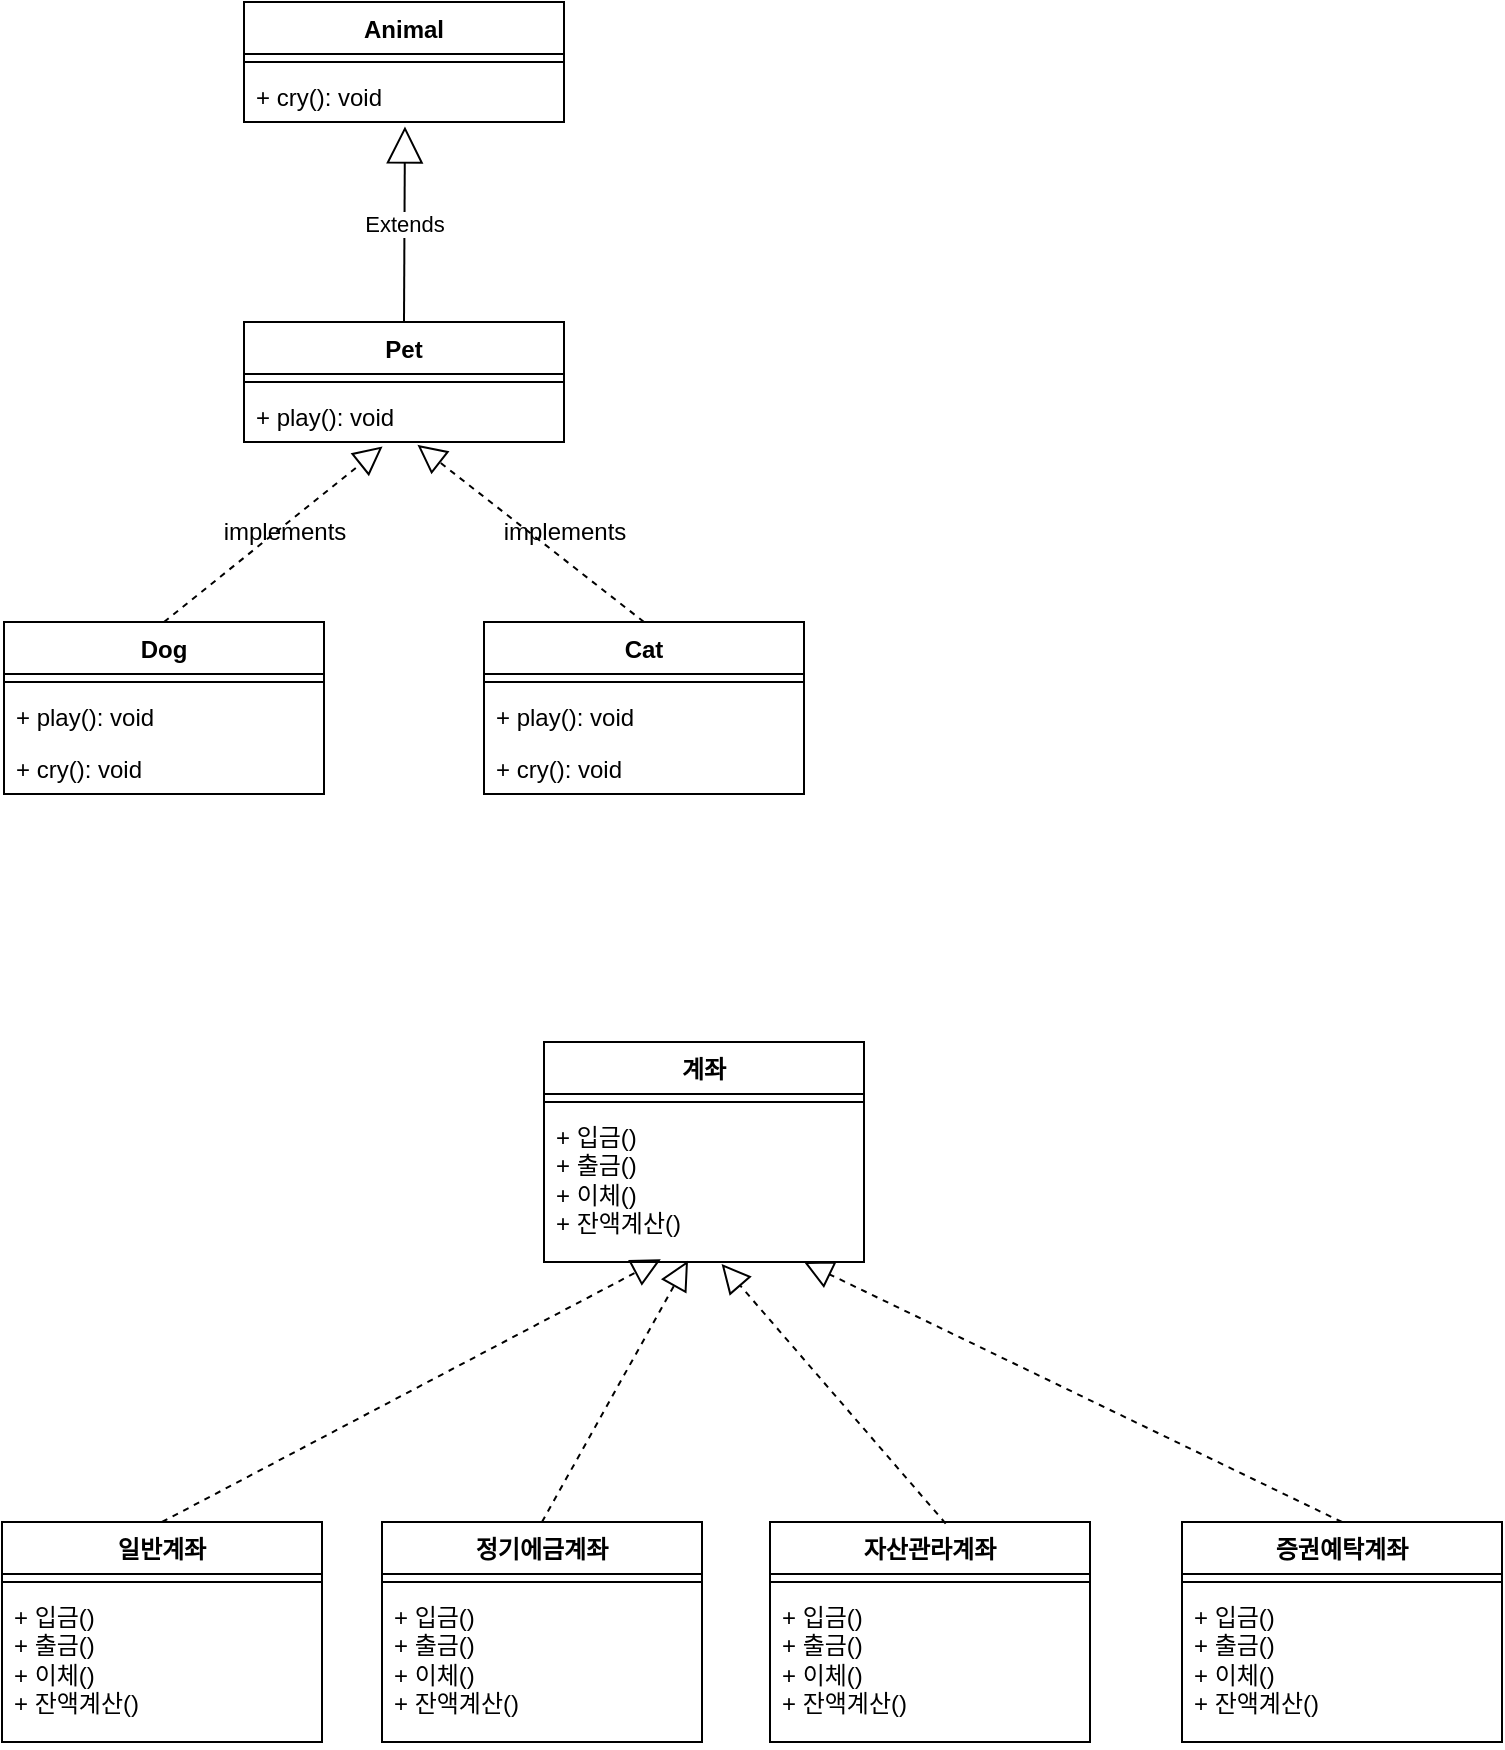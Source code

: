 <mxfile version="24.8.6">
  <diagram name="페이지-1" id="jAI4dI-ZTAgebUXCJw0U">
    <mxGraphModel dx="1050" dy="557" grid="1" gridSize="10" guides="1" tooltips="1" connect="1" arrows="1" fold="1" page="1" pageScale="1" pageWidth="827" pageHeight="1169" math="0" shadow="0">
      <root>
        <mxCell id="0" />
        <mxCell id="1" parent="0" />
        <mxCell id="ml8SPF0dZcdv0EQpDE8X-1" value="Animal" style="swimlane;fontStyle=1;align=center;verticalAlign=top;childLayout=stackLayout;horizontal=1;startSize=26;horizontalStack=0;resizeParent=1;resizeParentMax=0;resizeLast=0;collapsible=1;marginBottom=0;whiteSpace=wrap;html=1;" vertex="1" parent="1">
          <mxGeometry x="160" y="50" width="160" height="60" as="geometry" />
        </mxCell>
        <mxCell id="ml8SPF0dZcdv0EQpDE8X-3" value="" style="line;strokeWidth=1;fillColor=none;align=left;verticalAlign=middle;spacingTop=-1;spacingLeft=3;spacingRight=3;rotatable=0;labelPosition=right;points=[];portConstraint=eastwest;strokeColor=inherit;" vertex="1" parent="ml8SPF0dZcdv0EQpDE8X-1">
          <mxGeometry y="26" width="160" height="8" as="geometry" />
        </mxCell>
        <mxCell id="ml8SPF0dZcdv0EQpDE8X-4" value="+ cry(): void" style="text;strokeColor=none;fillColor=none;align=left;verticalAlign=top;spacingLeft=4;spacingRight=4;overflow=hidden;rotatable=0;points=[[0,0.5],[1,0.5]];portConstraint=eastwest;whiteSpace=wrap;html=1;" vertex="1" parent="ml8SPF0dZcdv0EQpDE8X-1">
          <mxGeometry y="34" width="160" height="26" as="geometry" />
        </mxCell>
        <mxCell id="ml8SPF0dZcdv0EQpDE8X-5" value="Pet" style="swimlane;fontStyle=1;align=center;verticalAlign=top;childLayout=stackLayout;horizontal=1;startSize=26;horizontalStack=0;resizeParent=1;resizeParentMax=0;resizeLast=0;collapsible=1;marginBottom=0;whiteSpace=wrap;html=1;" vertex="1" parent="1">
          <mxGeometry x="160" y="210" width="160" height="60" as="geometry" />
        </mxCell>
        <mxCell id="ml8SPF0dZcdv0EQpDE8X-6" value="" style="line;strokeWidth=1;fillColor=none;align=left;verticalAlign=middle;spacingTop=-1;spacingLeft=3;spacingRight=3;rotatable=0;labelPosition=right;points=[];portConstraint=eastwest;strokeColor=inherit;" vertex="1" parent="ml8SPF0dZcdv0EQpDE8X-5">
          <mxGeometry y="26" width="160" height="8" as="geometry" />
        </mxCell>
        <mxCell id="ml8SPF0dZcdv0EQpDE8X-7" value="+ play(): void" style="text;strokeColor=none;fillColor=none;align=left;verticalAlign=top;spacingLeft=4;spacingRight=4;overflow=hidden;rotatable=0;points=[[0,0.5],[1,0.5]];portConstraint=eastwest;whiteSpace=wrap;html=1;" vertex="1" parent="ml8SPF0dZcdv0EQpDE8X-5">
          <mxGeometry y="34" width="160" height="26" as="geometry" />
        </mxCell>
        <mxCell id="ml8SPF0dZcdv0EQpDE8X-11" value="Cat" style="swimlane;fontStyle=1;align=center;verticalAlign=top;childLayout=stackLayout;horizontal=1;startSize=26;horizontalStack=0;resizeParent=1;resizeParentMax=0;resizeLast=0;collapsible=1;marginBottom=0;whiteSpace=wrap;html=1;" vertex="1" parent="1">
          <mxGeometry x="280" y="360" width="160" height="86" as="geometry" />
        </mxCell>
        <mxCell id="ml8SPF0dZcdv0EQpDE8X-13" value="" style="line;strokeWidth=1;fillColor=none;align=left;verticalAlign=middle;spacingTop=-1;spacingLeft=3;spacingRight=3;rotatable=0;labelPosition=right;points=[];portConstraint=eastwest;strokeColor=inherit;" vertex="1" parent="ml8SPF0dZcdv0EQpDE8X-11">
          <mxGeometry y="26" width="160" height="8" as="geometry" />
        </mxCell>
        <mxCell id="ml8SPF0dZcdv0EQpDE8X-14" value="+ play(): void" style="text;strokeColor=none;fillColor=none;align=left;verticalAlign=top;spacingLeft=4;spacingRight=4;overflow=hidden;rotatable=0;points=[[0,0.5],[1,0.5]];portConstraint=eastwest;whiteSpace=wrap;html=1;" vertex="1" parent="ml8SPF0dZcdv0EQpDE8X-11">
          <mxGeometry y="34" width="160" height="26" as="geometry" />
        </mxCell>
        <mxCell id="ml8SPF0dZcdv0EQpDE8X-12" value="+ cry(): void" style="text;strokeColor=none;fillColor=none;align=left;verticalAlign=top;spacingLeft=4;spacingRight=4;overflow=hidden;rotatable=0;points=[[0,0.5],[1,0.5]];portConstraint=eastwest;whiteSpace=wrap;html=1;" vertex="1" parent="ml8SPF0dZcdv0EQpDE8X-11">
          <mxGeometry y="60" width="160" height="26" as="geometry" />
        </mxCell>
        <mxCell id="ml8SPF0dZcdv0EQpDE8X-15" value="Dog" style="swimlane;fontStyle=1;align=center;verticalAlign=top;childLayout=stackLayout;horizontal=1;startSize=26;horizontalStack=0;resizeParent=1;resizeParentMax=0;resizeLast=0;collapsible=1;marginBottom=0;whiteSpace=wrap;html=1;" vertex="1" parent="1">
          <mxGeometry x="40" y="360" width="160" height="86" as="geometry" />
        </mxCell>
        <mxCell id="ml8SPF0dZcdv0EQpDE8X-17" value="" style="line;strokeWidth=1;fillColor=none;align=left;verticalAlign=middle;spacingTop=-1;spacingLeft=3;spacingRight=3;rotatable=0;labelPosition=right;points=[];portConstraint=eastwest;strokeColor=inherit;" vertex="1" parent="ml8SPF0dZcdv0EQpDE8X-15">
          <mxGeometry y="26" width="160" height="8" as="geometry" />
        </mxCell>
        <mxCell id="ml8SPF0dZcdv0EQpDE8X-18" value="+ play(): void" style="text;strokeColor=none;fillColor=none;align=left;verticalAlign=top;spacingLeft=4;spacingRight=4;overflow=hidden;rotatable=0;points=[[0,0.5],[1,0.5]];portConstraint=eastwest;whiteSpace=wrap;html=1;" vertex="1" parent="ml8SPF0dZcdv0EQpDE8X-15">
          <mxGeometry y="34" width="160" height="26" as="geometry" />
        </mxCell>
        <mxCell id="ml8SPF0dZcdv0EQpDE8X-16" value="+ cry(): void" style="text;strokeColor=none;fillColor=none;align=left;verticalAlign=top;spacingLeft=4;spacingRight=4;overflow=hidden;rotatable=0;points=[[0,0.5],[1,0.5]];portConstraint=eastwest;whiteSpace=wrap;html=1;" vertex="1" parent="ml8SPF0dZcdv0EQpDE8X-15">
          <mxGeometry y="60" width="160" height="26" as="geometry" />
        </mxCell>
        <mxCell id="ml8SPF0dZcdv0EQpDE8X-19" value="Extends" style="endArrow=block;endSize=16;endFill=0;html=1;rounded=0;entryX=0.503;entryY=1.085;entryDx=0;entryDy=0;entryPerimeter=0;" edge="1" parent="1" target="ml8SPF0dZcdv0EQpDE8X-4">
          <mxGeometry width="160" relative="1" as="geometry">
            <mxPoint x="240" y="210" as="sourcePoint" />
            <mxPoint x="250" y="210" as="targetPoint" />
          </mxGeometry>
        </mxCell>
        <mxCell id="ml8SPF0dZcdv0EQpDE8X-20" value="" style="endArrow=block;dashed=1;endFill=0;endSize=12;html=1;rounded=0;exitX=0.5;exitY=0;exitDx=0;exitDy=0;entryX=0.433;entryY=1.085;entryDx=0;entryDy=0;entryPerimeter=0;" edge="1" parent="1" source="ml8SPF0dZcdv0EQpDE8X-15" target="ml8SPF0dZcdv0EQpDE8X-7">
          <mxGeometry width="160" relative="1" as="geometry">
            <mxPoint x="180" y="290" as="sourcePoint" />
            <mxPoint x="340" y="290" as="targetPoint" />
          </mxGeometry>
        </mxCell>
        <mxCell id="ml8SPF0dZcdv0EQpDE8X-21" value="" style="endArrow=block;dashed=1;endFill=0;endSize=12;html=1;rounded=0;exitX=0.5;exitY=0;exitDx=0;exitDy=0;entryX=0.542;entryY=1.054;entryDx=0;entryDy=0;entryPerimeter=0;" edge="1" parent="1" source="ml8SPF0dZcdv0EQpDE8X-11" target="ml8SPF0dZcdv0EQpDE8X-7">
          <mxGeometry width="160" relative="1" as="geometry">
            <mxPoint x="130" y="320" as="sourcePoint" />
            <mxPoint x="250" y="290" as="targetPoint" />
          </mxGeometry>
        </mxCell>
        <mxCell id="ml8SPF0dZcdv0EQpDE8X-22" value="implements" style="text;html=1;align=center;verticalAlign=middle;resizable=0;points=[];autosize=1;strokeColor=none;fillColor=none;" vertex="1" parent="1">
          <mxGeometry x="140" y="300" width="80" height="30" as="geometry" />
        </mxCell>
        <mxCell id="ml8SPF0dZcdv0EQpDE8X-24" value="implements" style="text;html=1;align=center;verticalAlign=middle;resizable=0;points=[];autosize=1;strokeColor=none;fillColor=none;" vertex="1" parent="1">
          <mxGeometry x="280" y="300" width="80" height="30" as="geometry" />
        </mxCell>
        <mxCell id="ml8SPF0dZcdv0EQpDE8X-25" value="계좌" style="swimlane;fontStyle=1;align=center;verticalAlign=top;childLayout=stackLayout;horizontal=1;startSize=26;horizontalStack=0;resizeParent=1;resizeParentMax=0;resizeLast=0;collapsible=1;marginBottom=0;whiteSpace=wrap;html=1;" vertex="1" parent="1">
          <mxGeometry x="310" y="570" width="160" height="110" as="geometry" />
        </mxCell>
        <mxCell id="ml8SPF0dZcdv0EQpDE8X-27" value="" style="line;strokeWidth=1;fillColor=none;align=left;verticalAlign=middle;spacingTop=-1;spacingLeft=3;spacingRight=3;rotatable=0;labelPosition=right;points=[];portConstraint=eastwest;strokeColor=inherit;" vertex="1" parent="ml8SPF0dZcdv0EQpDE8X-25">
          <mxGeometry y="26" width="160" height="8" as="geometry" />
        </mxCell>
        <mxCell id="ml8SPF0dZcdv0EQpDE8X-26" value="+ 입금()&lt;div&gt;+ 출금()&lt;/div&gt;&lt;div&gt;+ 이체()&lt;/div&gt;&lt;div&gt;+ 잔액계산()&lt;/div&gt;" style="text;strokeColor=none;fillColor=none;align=left;verticalAlign=top;spacingLeft=4;spacingRight=4;overflow=hidden;rotatable=0;points=[[0,0.5],[1,0.5]];portConstraint=eastwest;whiteSpace=wrap;html=1;" vertex="1" parent="ml8SPF0dZcdv0EQpDE8X-25">
          <mxGeometry y="34" width="160" height="76" as="geometry" />
        </mxCell>
        <mxCell id="ml8SPF0dZcdv0EQpDE8X-29" value="일반계좌" style="swimlane;fontStyle=1;align=center;verticalAlign=top;childLayout=stackLayout;horizontal=1;startSize=26;horizontalStack=0;resizeParent=1;resizeParentMax=0;resizeLast=0;collapsible=1;marginBottom=0;whiteSpace=wrap;html=1;" vertex="1" parent="1">
          <mxGeometry x="39" y="810" width="160" height="110" as="geometry" />
        </mxCell>
        <mxCell id="ml8SPF0dZcdv0EQpDE8X-31" value="" style="line;strokeWidth=1;fillColor=none;align=left;verticalAlign=middle;spacingTop=-1;spacingLeft=3;spacingRight=3;rotatable=0;labelPosition=right;points=[];portConstraint=eastwest;strokeColor=inherit;" vertex="1" parent="ml8SPF0dZcdv0EQpDE8X-29">
          <mxGeometry y="26" width="160" height="8" as="geometry" />
        </mxCell>
        <mxCell id="ml8SPF0dZcdv0EQpDE8X-32" value="+ 입금()&lt;div&gt;+ 출금()&lt;/div&gt;&lt;div&gt;+ 이체()&lt;/div&gt;&lt;div&gt;+ 잔액계산()&lt;/div&gt;" style="text;strokeColor=none;fillColor=none;align=left;verticalAlign=top;spacingLeft=4;spacingRight=4;overflow=hidden;rotatable=0;points=[[0,0.5],[1,0.5]];portConstraint=eastwest;whiteSpace=wrap;html=1;" vertex="1" parent="ml8SPF0dZcdv0EQpDE8X-29">
          <mxGeometry y="34" width="160" height="76" as="geometry" />
        </mxCell>
        <mxCell id="ml8SPF0dZcdv0EQpDE8X-33" value="정기에금계좌" style="swimlane;fontStyle=1;align=center;verticalAlign=top;childLayout=stackLayout;horizontal=1;startSize=26;horizontalStack=0;resizeParent=1;resizeParentMax=0;resizeLast=0;collapsible=1;marginBottom=0;whiteSpace=wrap;html=1;" vertex="1" parent="1">
          <mxGeometry x="229" y="810" width="160" height="110" as="geometry" />
        </mxCell>
        <mxCell id="ml8SPF0dZcdv0EQpDE8X-35" value="" style="line;strokeWidth=1;fillColor=none;align=left;verticalAlign=middle;spacingTop=-1;spacingLeft=3;spacingRight=3;rotatable=0;labelPosition=right;points=[];portConstraint=eastwest;strokeColor=inherit;" vertex="1" parent="ml8SPF0dZcdv0EQpDE8X-33">
          <mxGeometry y="26" width="160" height="8" as="geometry" />
        </mxCell>
        <mxCell id="ml8SPF0dZcdv0EQpDE8X-36" value="+ 입금()&lt;div&gt;+ 출금()&lt;/div&gt;&lt;div&gt;+ 이체()&lt;/div&gt;&lt;div&gt;+ 잔액계산()&lt;/div&gt;" style="text;strokeColor=none;fillColor=none;align=left;verticalAlign=top;spacingLeft=4;spacingRight=4;overflow=hidden;rotatable=0;points=[[0,0.5],[1,0.5]];portConstraint=eastwest;whiteSpace=wrap;html=1;" vertex="1" parent="ml8SPF0dZcdv0EQpDE8X-33">
          <mxGeometry y="34" width="160" height="76" as="geometry" />
        </mxCell>
        <mxCell id="ml8SPF0dZcdv0EQpDE8X-37" value="자산관라계좌" style="swimlane;fontStyle=1;align=center;verticalAlign=top;childLayout=stackLayout;horizontal=1;startSize=26;horizontalStack=0;resizeParent=1;resizeParentMax=0;resizeLast=0;collapsible=1;marginBottom=0;whiteSpace=wrap;html=1;" vertex="1" parent="1">
          <mxGeometry x="423" y="810" width="160" height="110" as="geometry" />
        </mxCell>
        <mxCell id="ml8SPF0dZcdv0EQpDE8X-39" value="" style="line;strokeWidth=1;fillColor=none;align=left;verticalAlign=middle;spacingTop=-1;spacingLeft=3;spacingRight=3;rotatable=0;labelPosition=right;points=[];portConstraint=eastwest;strokeColor=inherit;" vertex="1" parent="ml8SPF0dZcdv0EQpDE8X-37">
          <mxGeometry y="26" width="160" height="8" as="geometry" />
        </mxCell>
        <mxCell id="ml8SPF0dZcdv0EQpDE8X-40" value="+ 입금()&lt;div&gt;+ 출금()&lt;/div&gt;&lt;div&gt;+ 이체()&lt;/div&gt;&lt;div&gt;+ 잔액계산()&lt;/div&gt;" style="text;strokeColor=none;fillColor=none;align=left;verticalAlign=top;spacingLeft=4;spacingRight=4;overflow=hidden;rotatable=0;points=[[0,0.5],[1,0.5]];portConstraint=eastwest;whiteSpace=wrap;html=1;" vertex="1" parent="ml8SPF0dZcdv0EQpDE8X-37">
          <mxGeometry y="34" width="160" height="76" as="geometry" />
        </mxCell>
        <mxCell id="ml8SPF0dZcdv0EQpDE8X-41" value="증권예탁계좌" style="swimlane;fontStyle=1;align=center;verticalAlign=top;childLayout=stackLayout;horizontal=1;startSize=26;horizontalStack=0;resizeParent=1;resizeParentMax=0;resizeLast=0;collapsible=1;marginBottom=0;whiteSpace=wrap;html=1;" vertex="1" parent="1">
          <mxGeometry x="629" y="810" width="160" height="110" as="geometry" />
        </mxCell>
        <mxCell id="ml8SPF0dZcdv0EQpDE8X-43" value="" style="line;strokeWidth=1;fillColor=none;align=left;verticalAlign=middle;spacingTop=-1;spacingLeft=3;spacingRight=3;rotatable=0;labelPosition=right;points=[];portConstraint=eastwest;strokeColor=inherit;" vertex="1" parent="ml8SPF0dZcdv0EQpDE8X-41">
          <mxGeometry y="26" width="160" height="8" as="geometry" />
        </mxCell>
        <mxCell id="ml8SPF0dZcdv0EQpDE8X-44" value="+ 입금()&lt;div&gt;+ 출금()&lt;/div&gt;&lt;div&gt;+ 이체()&lt;/div&gt;&lt;div&gt;+ 잔액계산()&lt;/div&gt;" style="text;strokeColor=none;fillColor=none;align=left;verticalAlign=top;spacingLeft=4;spacingRight=4;overflow=hidden;rotatable=0;points=[[0,0.5],[1,0.5]];portConstraint=eastwest;whiteSpace=wrap;html=1;" vertex="1" parent="ml8SPF0dZcdv0EQpDE8X-41">
          <mxGeometry y="34" width="160" height="76" as="geometry" />
        </mxCell>
        <mxCell id="ml8SPF0dZcdv0EQpDE8X-45" value="" style="endArrow=block;dashed=1;endFill=0;endSize=12;html=1;rounded=0;exitX=0.5;exitY=0;exitDx=0;exitDy=0;entryX=0.365;entryY=0.982;entryDx=0;entryDy=0;entryPerimeter=0;" edge="1" parent="1" source="ml8SPF0dZcdv0EQpDE8X-29" target="ml8SPF0dZcdv0EQpDE8X-26">
          <mxGeometry width="160" relative="1" as="geometry">
            <mxPoint x="180" y="620" as="sourcePoint" />
            <mxPoint x="340" y="620" as="targetPoint" />
          </mxGeometry>
        </mxCell>
        <mxCell id="ml8SPF0dZcdv0EQpDE8X-46" value="" style="endArrow=block;dashed=1;endFill=0;endSize=12;html=1;rounded=0;exitX=0.5;exitY=0;exitDx=0;exitDy=0;entryX=0.45;entryY=0.992;entryDx=0;entryDy=0;entryPerimeter=0;" edge="1" parent="1" source="ml8SPF0dZcdv0EQpDE8X-33" target="ml8SPF0dZcdv0EQpDE8X-26">
          <mxGeometry width="160" relative="1" as="geometry">
            <mxPoint x="310" y="800" as="sourcePoint" />
            <mxPoint x="470" y="800" as="targetPoint" />
          </mxGeometry>
        </mxCell>
        <mxCell id="ml8SPF0dZcdv0EQpDE8X-47" value="" style="endArrow=block;dashed=1;endFill=0;endSize=12;html=1;rounded=0;entryX=0.555;entryY=1.013;entryDx=0;entryDy=0;entryPerimeter=0;exitX=0.549;exitY=0.007;exitDx=0;exitDy=0;exitPerimeter=0;" edge="1" parent="1" source="ml8SPF0dZcdv0EQpDE8X-37" target="ml8SPF0dZcdv0EQpDE8X-26">
          <mxGeometry width="160" relative="1" as="geometry">
            <mxPoint x="290" y="930" as="sourcePoint" />
            <mxPoint x="450" y="930" as="targetPoint" />
          </mxGeometry>
        </mxCell>
        <mxCell id="ml8SPF0dZcdv0EQpDE8X-48" value="" style="endArrow=block;dashed=1;endFill=0;endSize=12;html=1;rounded=0;exitX=0.5;exitY=0;exitDx=0;exitDy=0;" edge="1" parent="1" source="ml8SPF0dZcdv0EQpDE8X-41">
          <mxGeometry width="160" relative="1" as="geometry">
            <mxPoint x="290" y="930" as="sourcePoint" />
            <mxPoint x="440" y="680" as="targetPoint" />
          </mxGeometry>
        </mxCell>
      </root>
    </mxGraphModel>
  </diagram>
</mxfile>

